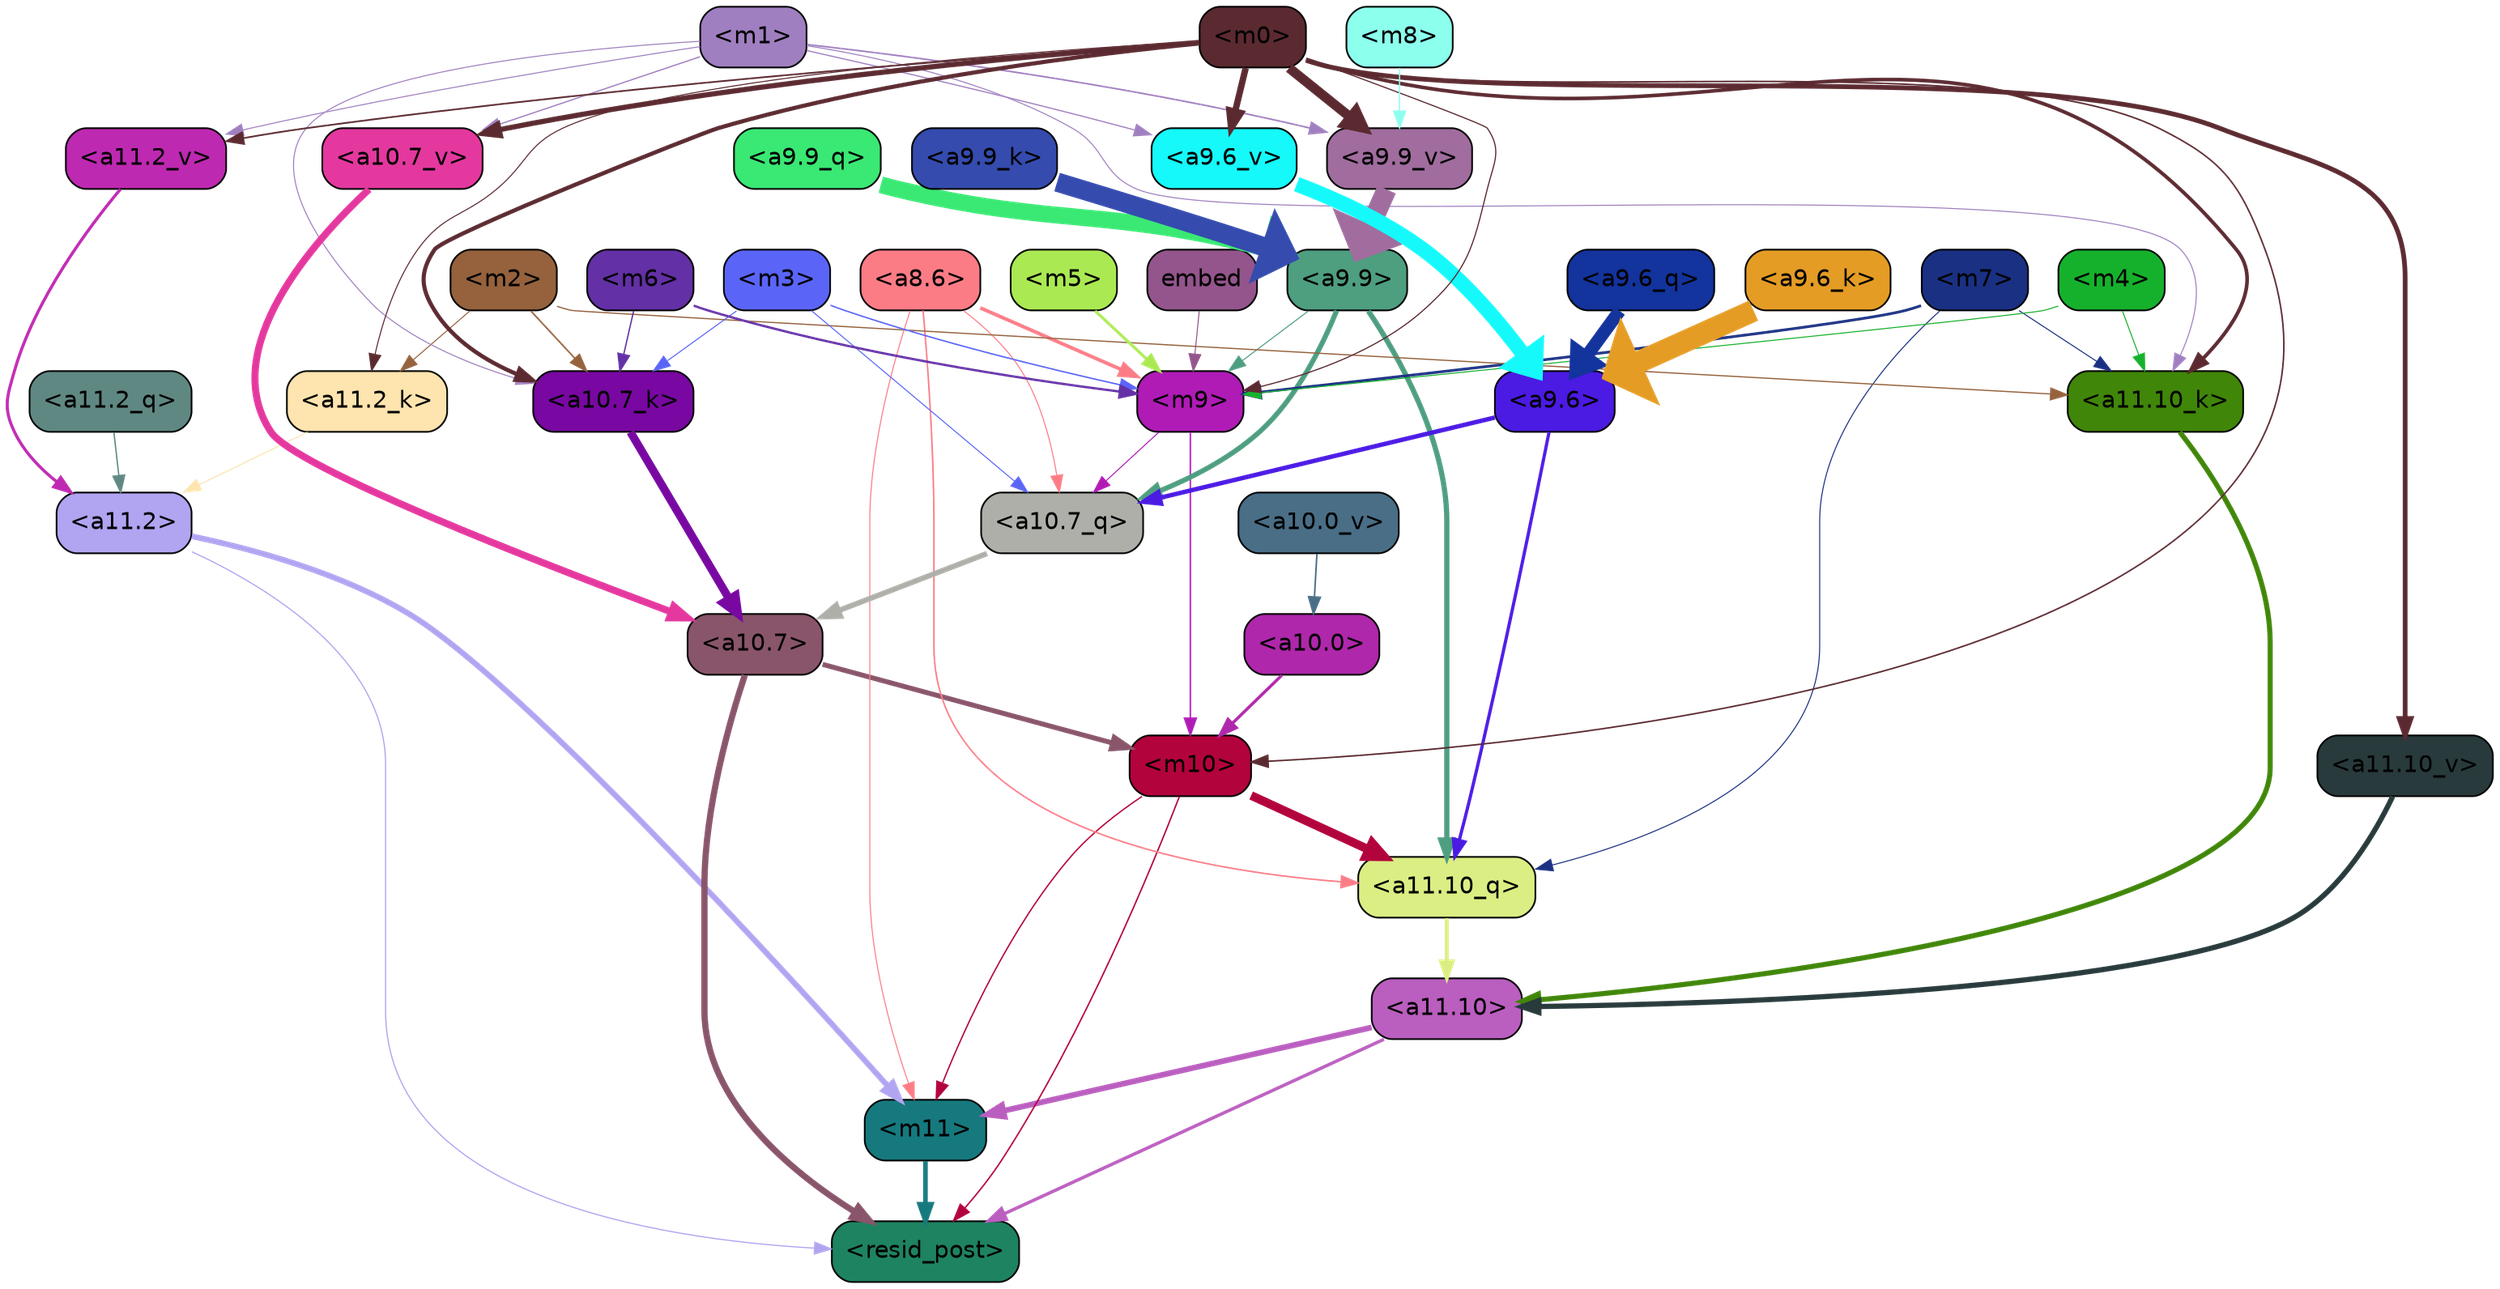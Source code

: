 strict digraph "" {
	graph [bgcolor=transparent,
		layout=dot,
		overlap=false,
		splines=true
	];
	"<m11>"	[color=black,
		fillcolor="#16797e",
		fontname=Helvetica,
		shape=box,
		style="filled, rounded"];
	"<resid_post>"	[color=black,
		fillcolor="#1e8361",
		fontname=Helvetica,
		shape=box,
		style="filled, rounded"];
	"<m11>" -> "<resid_post>"	[color="#16797e",
		penwidth=2.702841281890869];
	"<a11.10>"	[color=black,
		fillcolor="#ba5ebf",
		fontname=Helvetica,
		shape=box,
		style="filled, rounded"];
	"<a11.10>" -> "<m11>"	[color="#ba5ebf",
		penwidth=3.3565988540649414];
	"<a11.10>" -> "<resid_post>"	[color="#ba5ebf",
		penwidth=1.9347846508026123];
	"<a11.2>"	[color=black,
		fillcolor="#b1a4f1",
		fontname=Helvetica,
		shape=box,
		style="filled, rounded"];
	"<a11.2>" -> "<m11>"	[color="#b1a4f1",
		penwidth=3.357710838317871];
	"<a11.2>" -> "<resid_post>"	[color="#b1a4f1",
		penwidth=0.6756799221038818];
	"<m10>"	[color=black,
		fillcolor="#b2033c",
		fontname=Helvetica,
		shape=box,
		style="filled, rounded"];
	"<m10>" -> "<m11>"	[color="#b2033c",
		penwidth=0.7995781898498535];
	"<m10>" -> "<resid_post>"	[color="#b2033c",
		penwidth=0.84842848777771];
	"<a11.10_q>"	[color=black,
		fillcolor="#dbee84",
		fontname=Helvetica,
		shape=box,
		style="filled, rounded"];
	"<m10>" -> "<a11.10_q>"	[color="#b2033c",
		penwidth=5.131217956542969];
	"<a10.7>"	[color=black,
		fillcolor="#89556a",
		fontname=Helvetica,
		shape=box,
		style="filled, rounded"];
	"<a10.7>" -> "<resid_post>"	[color="#89556a",
		penwidth=3.701959013938904];
	"<a10.7>" -> "<m10>"	[color="#89556a",
		penwidth=2.9233598709106445];
	"<a8.6>"	[color=black,
		fillcolor="#fc7c86",
		fontname=Helvetica,
		shape=box,
		style="filled, rounded"];
	"<a8.6>" -> "<m11>"	[color="#fc7c86",
		penwidth=0.6];
	"<a8.6>" -> "<a11.10_q>"	[color="#fc7c86",
		penwidth=0.8920164108276367];
	"<m9>"	[color=black,
		fillcolor="#b01bb6",
		fontname=Helvetica,
		shape=box,
		style="filled, rounded"];
	"<a8.6>" -> "<m9>"	[color="#fc7c86",
		penwidth=2.0895538330078125];
	"<a10.7_q>"	[color=black,
		fillcolor="#aeafa9",
		fontname=Helvetica,
		shape=box,
		style="filled, rounded"];
	"<a8.6>" -> "<a10.7_q>"	[color="#fc7c86",
		penwidth=0.6];
	"<a11.10_q>" -> "<a11.10>"	[color="#dbee84",
		penwidth=2.230653762817383];
	"<a11.2_q>"	[color=black,
		fillcolor="#608883",
		fontname=Helvetica,
		shape=box,
		style="filled, rounded"];
	"<a11.2_q>" -> "<a11.2>"	[color="#608883",
		penwidth=0.7805061340332031];
	"<a11.10_k>"	[color=black,
		fillcolor="#408609",
		fontname=Helvetica,
		shape=box,
		style="filled, rounded"];
	"<a11.10_k>" -> "<a11.10>"	[color="#408609",
		penwidth=3.010073661804199];
	"<a11.2_k>"	[color=black,
		fillcolor="#fee4ae",
		fontname=Helvetica,
		shape=box,
		style="filled, rounded"];
	"<a11.2_k>" -> "<a11.2>"	[color="#fee4ae",
		penwidth=0.6];
	"<a11.10_v>"	[color=black,
		fillcolor="#283a3c",
		fontname=Helvetica,
		shape=box,
		style="filled, rounded"];
	"<a11.10_v>" -> "<a11.10>"	[color="#283a3c",
		penwidth=3.0961761474609375];
	"<a11.2_v>"	[color=black,
		fillcolor="#be29b1",
		fontname=Helvetica,
		shape=box,
		style="filled, rounded"];
	"<a11.2_v>" -> "<a11.2>"	[color="#be29b1",
		penwidth=1.7951231002807617];
	"<a9.9>"	[color=black,
		fillcolor="#4e9e80",
		fontname=Helvetica,
		shape=box,
		style="filled, rounded"];
	"<a9.9>" -> "<a11.10_q>"	[color="#4e9e80",
		penwidth=3.086172103881836];
	"<a9.9>" -> "<m9>"	[color="#4e9e80",
		penwidth=0.6];
	"<a9.9>" -> "<a10.7_q>"	[color="#4e9e80",
		penwidth=2.9829912185668945];
	"<a9.6>"	[color=black,
		fillcolor="#4b1ae3",
		fontname=Helvetica,
		shape=box,
		style="filled, rounded"];
	"<a9.6>" -> "<a11.10_q>"	[color="#4b1ae3",
		penwidth=1.9188203811645508];
	"<a9.6>" -> "<a10.7_q>"	[color="#4b1ae3",
		penwidth=2.6223926544189453];
	"<m7>"	[color=black,
		fillcolor="#1a3082",
		fontname=Helvetica,
		shape=box,
		style="filled, rounded"];
	"<m7>" -> "<a11.10_q>"	[color="#1a3082",
		penwidth=0.6];
	"<m7>" -> "<a11.10_k>"	[color="#1a3082",
		penwidth=0.6];
	"<m7>" -> "<m9>"	[color="#1a3082",
		penwidth=1.602376937866211];
	"<m4>"	[color=black,
		fillcolor="#16b12c",
		fontname=Helvetica,
		shape=box,
		style="filled, rounded"];
	"<m4>" -> "<a11.10_k>"	[color="#16b12c",
		penwidth=0.6];
	"<m4>" -> "<m9>"	[color="#16b12c",
		penwidth=0.6];
	"<m2>"	[color=black,
		fillcolor="#95623d",
		fontname=Helvetica,
		shape=box,
		style="filled, rounded"];
	"<m2>" -> "<a11.10_k>"	[color="#95623d",
		penwidth=0.7053709030151367];
	"<m2>" -> "<a11.2_k>"	[color="#95623d",
		penwidth=0.6];
	"<a10.7_k>"	[color=black,
		fillcolor="#7808a1",
		fontname=Helvetica,
		shape=box,
		style="filled, rounded"];
	"<m2>" -> "<a10.7_k>"	[color="#95623d",
		penwidth=0.9458351135253906];
	"<m1>"	[color=black,
		fillcolor="#a07fc0",
		fontname=Helvetica,
		shape=box,
		style="filled, rounded"];
	"<m1>" -> "<a11.10_k>"	[color="#a07fc0",
		penwidth=0.6];
	"<m1>" -> "<a11.2_v>"	[color="#a07fc0",
		penwidth=0.6];
	"<m1>" -> "<a10.7_k>"	[color="#a07fc0",
		penwidth=0.6];
	"<a10.7_v>"	[color=black,
		fillcolor="#e4389f",
		fontname=Helvetica,
		shape=box,
		style="filled, rounded"];
	"<m1>" -> "<a10.7_v>"	[color="#a07fc0",
		penwidth=0.7276821136474609];
	"<a9.9_v>"	[color=black,
		fillcolor="#a06d9e",
		fontname=Helvetica,
		shape=box,
		style="filled, rounded"];
	"<m1>" -> "<a9.9_v>"	[color="#a07fc0",
		penwidth=0.9372577667236328];
	"<a9.6_v>"	[color=black,
		fillcolor="#15f9fb",
		fontname=Helvetica,
		shape=box,
		style="filled, rounded"];
	"<m1>" -> "<a9.6_v>"	[color="#a07fc0",
		penwidth=0.6895580291748047];
	"<m0>"	[color=black,
		fillcolor="#5b2a30",
		fontname=Helvetica,
		shape=box,
		style="filled, rounded"];
	"<m0>" -> "<m10>"	[color="#5b2a30",
		penwidth=0.9029474258422852];
	"<m0>" -> "<a11.10_k>"	[color="#5b2a30",
		penwidth=2.144052505493164];
	"<m0>" -> "<a11.2_k>"	[color="#5b2a30",
		penwidth=0.6134786605834961];
	"<m0>" -> "<a11.10_v>"	[color="#5b2a30",
		penwidth=2.813839912414551];
	"<m0>" -> "<a11.2_v>"	[color="#5b2a30",
		penwidth=0.9900531768798828];
	"<m0>" -> "<m9>"	[color="#5b2a30",
		penwidth=0.6837482452392578];
	"<m0>" -> "<a10.7_k>"	[color="#5b2a30",
		penwidth=2.4311294555664062];
	"<m0>" -> "<a10.7_v>"	[color="#5b2a30",
		penwidth=3.061185836791992];
	"<m0>" -> "<a9.9_v>"	[color="#5b2a30",
		penwidth=5.749459266662598];
	"<m0>" -> "<a9.6_v>"	[color="#5b2a30",
		penwidth=3.8124656677246094];
	"<a10.0>"	[color=black,
		fillcolor="#af27aa",
		fontname=Helvetica,
		shape=box,
		style="filled, rounded"];
	"<a10.0>" -> "<m10>"	[color="#af27aa",
		penwidth=1.7953290939331055];
	"<m9>" -> "<m10>"	[color="#b01bb6",
		penwidth=0.8976783752441406];
	"<m9>" -> "<a10.7_q>"	[color="#b01bb6",
		penwidth=0.6];
	"<a10.7_q>" -> "<a10.7>"	[color="#aeafa9",
		penwidth=3.1667375564575195];
	"<a10.7_k>" -> "<a10.7>"	[color="#7808a1",
		penwidth=4.86921501159668];
	"<a10.7_v>" -> "<a10.7>"	[color="#e4389f",
		penwidth=4.189113616943359];
	"<a10.0_v>"	[color=black,
		fillcolor="#496e86",
		fontname=Helvetica,
		shape=box,
		style="filled, rounded"];
	"<a10.0_v>" -> "<a10.0>"	[color="#496e86",
		penwidth=0.9297943115234375];
	"<m3>"	[color=black,
		fillcolor="#5a65f8",
		fontname=Helvetica,
		shape=box,
		style="filled, rounded"];
	"<m3>" -> "<m9>"	[color="#5a65f8",
		penwidth=0.8340511322021484];
	"<m3>" -> "<a10.7_q>"	[color="#5a65f8",
		penwidth=0.6];
	"<m3>" -> "<a10.7_k>"	[color="#5a65f8",
		penwidth=0.6];
	"<m6>"	[color=black,
		fillcolor="#6330a5",
		fontname=Helvetica,
		shape=box,
		style="filled, rounded"];
	"<m6>" -> "<m9>"	[color="#6330a5",
		penwidth=1.3627052307128906];
	"<m6>" -> "<a10.7_k>"	[color="#6330a5",
		penwidth=0.7860317230224609];
	"<m5>"	[color=black,
		fillcolor="#abe953",
		fontname=Helvetica,
		shape=box,
		style="filled, rounded"];
	"<m5>" -> "<m9>"	[color="#abe953",
		penwidth=1.681243896484375];
	embed	[color=black,
		fillcolor="#93558c",
		fontname=Helvetica,
		shape=box,
		style="filled, rounded"];
	embed -> "<m9>"	[color="#93558c",
		penwidth=0.6];
	"<a9.9_q>"	[color=black,
		fillcolor="#3ae874",
		fontname=Helvetica,
		shape=box,
		style="filled, rounded"];
	"<a9.9_q>" -> "<a9.9>"	[color="#3ae874",
		penwidth=9.939762115478516];
	"<a9.6_q>"	[color=black,
		fillcolor="#13339d",
		fontname=Helvetica,
		shape=box,
		style="filled, rounded"];
	"<a9.6_q>" -> "<a9.6>"	[color="#13339d",
		penwidth=7.661715507507324];
	"<a9.9_k>"	[color=black,
		fillcolor="#354bae",
		fontname=Helvetica,
		shape=box,
		style="filled, rounded"];
	"<a9.9_k>" -> "<a9.9>"	[color="#354bae",
		penwidth=11.399191856384277];
	"<a9.6_k>"	[color=black,
		fillcolor="#e49c25",
		fontname=Helvetica,
		shape=box,
		style="filled, rounded"];
	"<a9.6_k>" -> "<a9.6>"	[color="#e49c25",
		penwidth=13.081165313720703];
	"<a9.9_v>" -> "<a9.9>"	[color="#a06d9e",
		penwidth=11.790493965148926];
	"<a9.6_v>" -> "<a9.6>"	[color="#15f9fb",
		penwidth=8.907938003540039];
	"<m8>"	[color=black,
		fillcolor="#8cffed",
		fontname=Helvetica,
		shape=box,
		style="filled, rounded"];
	"<m8>" -> "<a9.9_v>"	[color="#8cffed",
		penwidth=0.7325820922851562];
}
